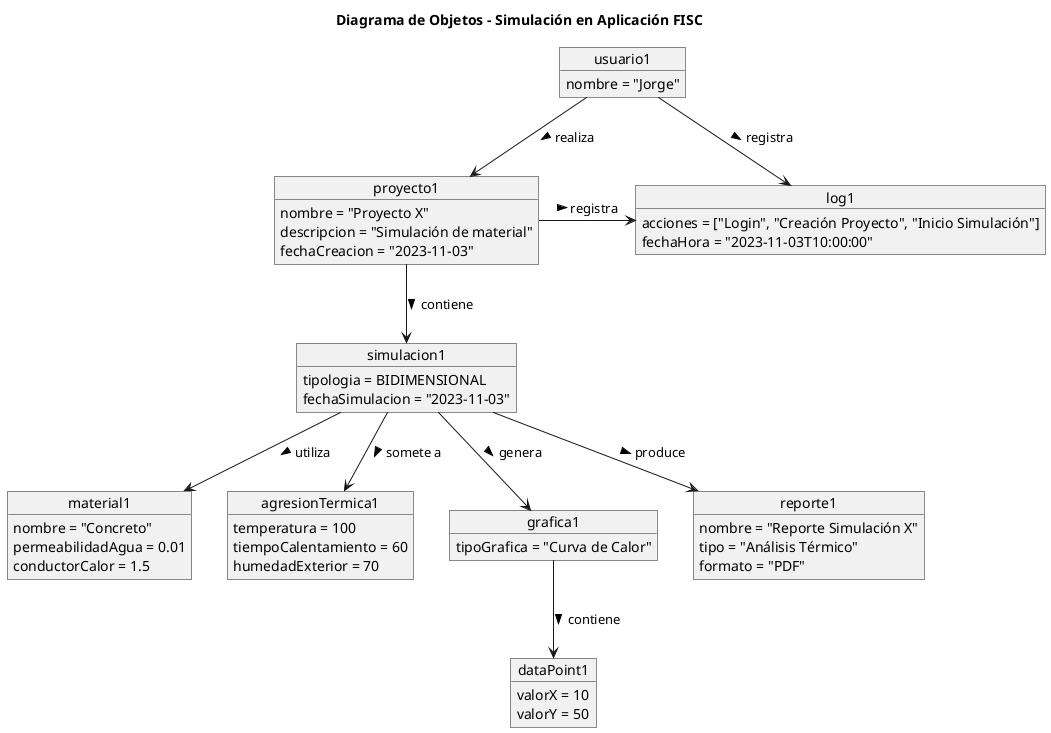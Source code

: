 @startuml
title Diagrama de Objetos - Simulación en Aplicación FISC

object usuario1 {
    nombre = "Jorge"
}

object proyecto1 {
    nombre = "Proyecto X"
    descripcion = "Simulación de material"
    fechaCreacion = "2023-11-03"
}

object simulacion1 {
    tipologia = BIDIMENSIONAL
    fechaSimulacion = "2023-11-03"
}

object material1 {
    nombre = "Concreto"
    permeabilidadAgua = 0.01
    conductorCalor = 1.5
}

object agresionTermica1 {
    temperatura = 100
    tiempoCalentamiento = 60
    humedadExterior = 70
}

object grafica1 {
    tipoGrafica = "Curva de Calor"
}

object dataPoint1 {
    valorX = 10
    valorY = 50
}

object log1 {
    acciones = ["Login", "Creación Proyecto", "Inicio Simulación"]
    fechaHora = "2023-11-03T10:00:00"
}

object reporte1 {
    nombre = "Reporte Simulación X"
    tipo = "Análisis Térmico"
    formato = "PDF"
}

usuario1 -down-> proyecto1 : "realiza >"
proyecto1 -down-> simulacion1 : "contiene >"
simulacion1 -down-> material1 : "utiliza >"
simulacion1 -down-> agresionTermica1 : "somete a >"
simulacion1 -down-> grafica1 : "genera >"
simulacion1 -down-> reporte1 : "produce >"
usuario1 -down-> log1 : "registra >"
grafica1 -down-> dataPoint1 : "contiene >"
proyecto1 -right-> log1 : "registra >"

@enduml